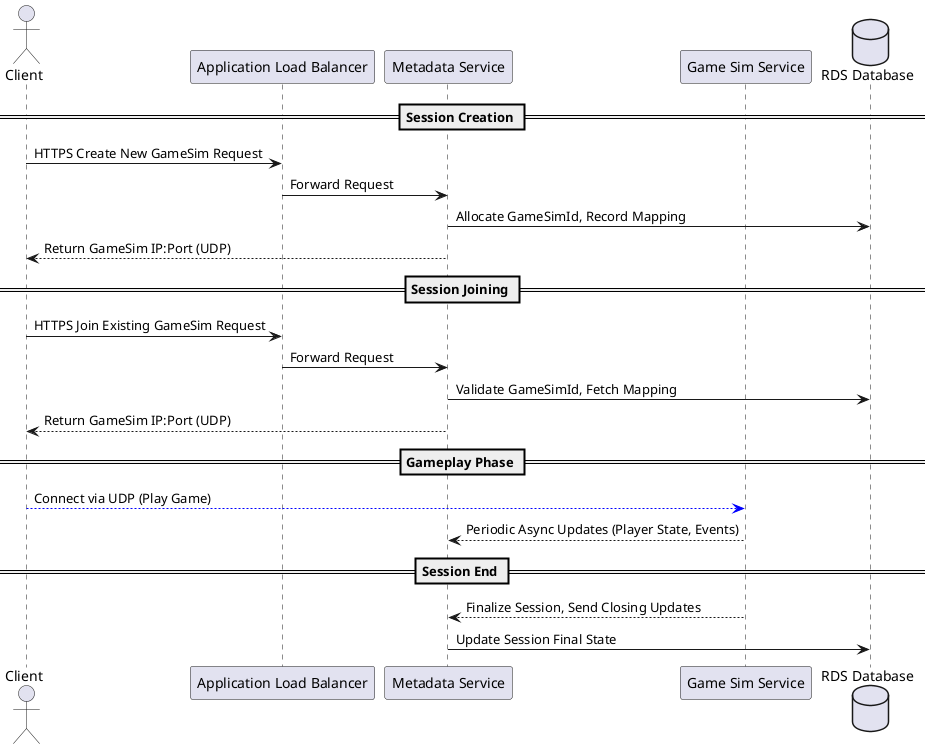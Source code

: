 @startuml GameSim Session Connection Flow
actor Client
participant "Application Load Balancer" as ALB
participant "Metadata Service" as MDS
participant "Game Sim Service" as GS
database "RDS Database" as RDS

== Session Creation ==
Client -> ALB : HTTPS Create New GameSim Request
ALB -> MDS : Forward Request
MDS -> RDS : Allocate GameSimId, Record Mapping
MDS --> Client : Return GameSim IP:Port (UDP)

== Session Joining ==
Client -> ALB : HTTPS Join Existing GameSim Request
ALB -> MDS : Forward Request
MDS -> RDS : Validate GameSimId, Fetch Mapping
MDS --> Client : Return GameSim IP:Port (UDP)

== Gameplay Phase ==
Client -[#blue,dashed]-> GS : Connect via UDP (Play Game)
GS --> MDS : Periodic Async Updates (Player State, Events)

== Session End ==
GS --> MDS : Finalize Session, Send Closing Updates
MDS -> RDS : Update Session Final State
@enduml